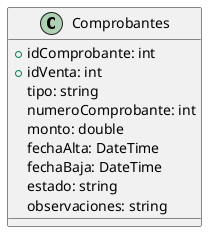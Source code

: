 @startuml Comprobantes
class Comprobantes{
    +idComprobante: int
    +idVenta: int
    tipo: string
    numeroComprobante: int
    monto: double
    fechaAlta: DateTime
    fechaBaja: DateTime
    estado: string
    observaciones: string
}
@enduml